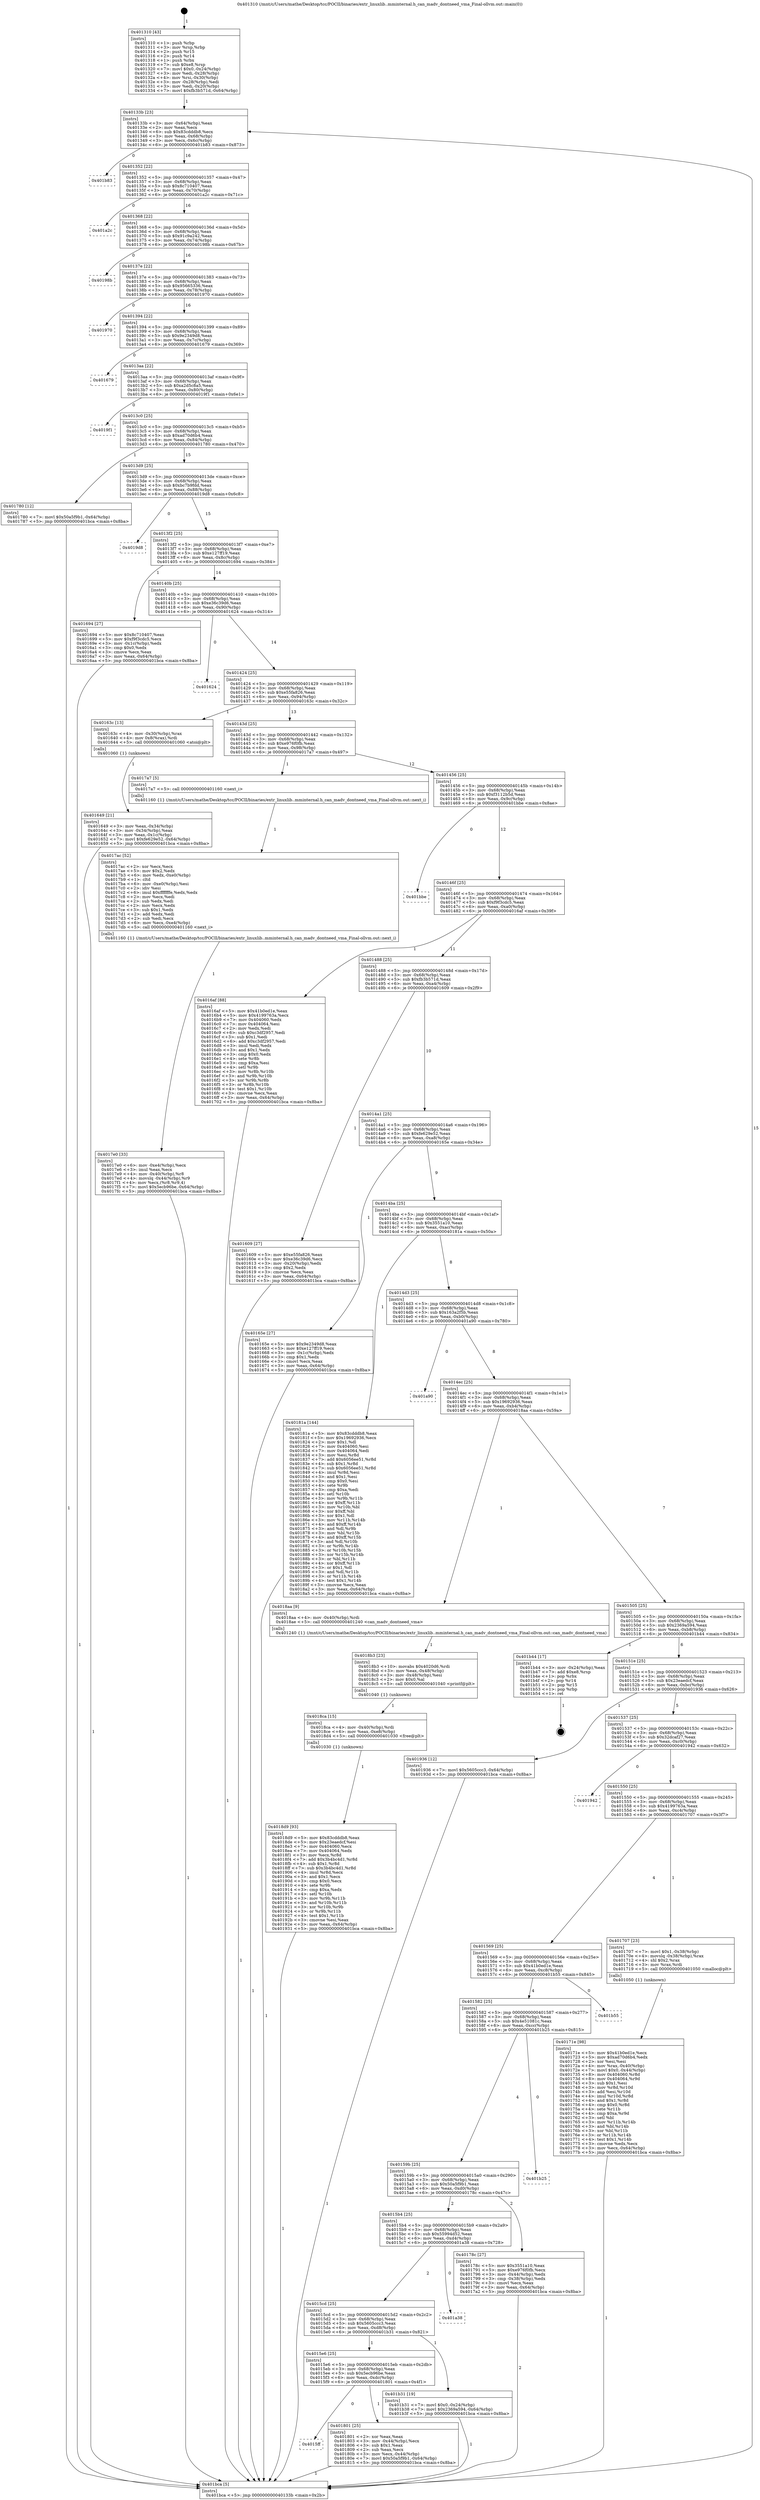 digraph "0x401310" {
  label = "0x401310 (/mnt/c/Users/mathe/Desktop/tcc/POCII/binaries/extr_linuxlib..mminternal.h_can_madv_dontneed_vma_Final-ollvm.out::main(0))"
  labelloc = "t"
  node[shape=record]

  Entry [label="",width=0.3,height=0.3,shape=circle,fillcolor=black,style=filled]
  "0x40133b" [label="{
     0x40133b [23]\l
     | [instrs]\l
     &nbsp;&nbsp;0x40133b \<+3\>: mov -0x64(%rbp),%eax\l
     &nbsp;&nbsp;0x40133e \<+2\>: mov %eax,%ecx\l
     &nbsp;&nbsp;0x401340 \<+6\>: sub $0x83cdddb8,%ecx\l
     &nbsp;&nbsp;0x401346 \<+3\>: mov %eax,-0x68(%rbp)\l
     &nbsp;&nbsp;0x401349 \<+3\>: mov %ecx,-0x6c(%rbp)\l
     &nbsp;&nbsp;0x40134c \<+6\>: je 0000000000401b83 \<main+0x873\>\l
  }"]
  "0x401b83" [label="{
     0x401b83\l
  }", style=dashed]
  "0x401352" [label="{
     0x401352 [22]\l
     | [instrs]\l
     &nbsp;&nbsp;0x401352 \<+5\>: jmp 0000000000401357 \<main+0x47\>\l
     &nbsp;&nbsp;0x401357 \<+3\>: mov -0x68(%rbp),%eax\l
     &nbsp;&nbsp;0x40135a \<+5\>: sub $0x8c710407,%eax\l
     &nbsp;&nbsp;0x40135f \<+3\>: mov %eax,-0x70(%rbp)\l
     &nbsp;&nbsp;0x401362 \<+6\>: je 0000000000401a2c \<main+0x71c\>\l
  }"]
  Exit [label="",width=0.3,height=0.3,shape=circle,fillcolor=black,style=filled,peripheries=2]
  "0x401a2c" [label="{
     0x401a2c\l
  }", style=dashed]
  "0x401368" [label="{
     0x401368 [22]\l
     | [instrs]\l
     &nbsp;&nbsp;0x401368 \<+5\>: jmp 000000000040136d \<main+0x5d\>\l
     &nbsp;&nbsp;0x40136d \<+3\>: mov -0x68(%rbp),%eax\l
     &nbsp;&nbsp;0x401370 \<+5\>: sub $0x91c9a242,%eax\l
     &nbsp;&nbsp;0x401375 \<+3\>: mov %eax,-0x74(%rbp)\l
     &nbsp;&nbsp;0x401378 \<+6\>: je 000000000040198b \<main+0x67b\>\l
  }"]
  "0x4018d9" [label="{
     0x4018d9 [93]\l
     | [instrs]\l
     &nbsp;&nbsp;0x4018d9 \<+5\>: mov $0x83cdddb8,%eax\l
     &nbsp;&nbsp;0x4018de \<+5\>: mov $0x23eaedcf,%esi\l
     &nbsp;&nbsp;0x4018e3 \<+7\>: mov 0x404060,%ecx\l
     &nbsp;&nbsp;0x4018ea \<+7\>: mov 0x404064,%edx\l
     &nbsp;&nbsp;0x4018f1 \<+3\>: mov %ecx,%r8d\l
     &nbsp;&nbsp;0x4018f4 \<+7\>: add $0x3b4bc4d1,%r8d\l
     &nbsp;&nbsp;0x4018fb \<+4\>: sub $0x1,%r8d\l
     &nbsp;&nbsp;0x4018ff \<+7\>: sub $0x3b4bc4d1,%r8d\l
     &nbsp;&nbsp;0x401906 \<+4\>: imul %r8d,%ecx\l
     &nbsp;&nbsp;0x40190a \<+3\>: and $0x1,%ecx\l
     &nbsp;&nbsp;0x40190d \<+3\>: cmp $0x0,%ecx\l
     &nbsp;&nbsp;0x401910 \<+4\>: sete %r9b\l
     &nbsp;&nbsp;0x401914 \<+3\>: cmp $0xa,%edx\l
     &nbsp;&nbsp;0x401917 \<+4\>: setl %r10b\l
     &nbsp;&nbsp;0x40191b \<+3\>: mov %r9b,%r11b\l
     &nbsp;&nbsp;0x40191e \<+3\>: and %r10b,%r11b\l
     &nbsp;&nbsp;0x401921 \<+3\>: xor %r10b,%r9b\l
     &nbsp;&nbsp;0x401924 \<+3\>: or %r9b,%r11b\l
     &nbsp;&nbsp;0x401927 \<+4\>: test $0x1,%r11b\l
     &nbsp;&nbsp;0x40192b \<+3\>: cmovne %esi,%eax\l
     &nbsp;&nbsp;0x40192e \<+3\>: mov %eax,-0x64(%rbp)\l
     &nbsp;&nbsp;0x401931 \<+5\>: jmp 0000000000401bca \<main+0x8ba\>\l
  }"]
  "0x40198b" [label="{
     0x40198b\l
  }", style=dashed]
  "0x40137e" [label="{
     0x40137e [22]\l
     | [instrs]\l
     &nbsp;&nbsp;0x40137e \<+5\>: jmp 0000000000401383 \<main+0x73\>\l
     &nbsp;&nbsp;0x401383 \<+3\>: mov -0x68(%rbp),%eax\l
     &nbsp;&nbsp;0x401386 \<+5\>: sub $0x95665336,%eax\l
     &nbsp;&nbsp;0x40138b \<+3\>: mov %eax,-0x78(%rbp)\l
     &nbsp;&nbsp;0x40138e \<+6\>: je 0000000000401970 \<main+0x660\>\l
  }"]
  "0x4018ca" [label="{
     0x4018ca [15]\l
     | [instrs]\l
     &nbsp;&nbsp;0x4018ca \<+4\>: mov -0x40(%rbp),%rdi\l
     &nbsp;&nbsp;0x4018ce \<+6\>: mov %eax,-0xe8(%rbp)\l
     &nbsp;&nbsp;0x4018d4 \<+5\>: call 0000000000401030 \<free@plt\>\l
     | [calls]\l
     &nbsp;&nbsp;0x401030 \{1\} (unknown)\l
  }"]
  "0x401970" [label="{
     0x401970\l
  }", style=dashed]
  "0x401394" [label="{
     0x401394 [22]\l
     | [instrs]\l
     &nbsp;&nbsp;0x401394 \<+5\>: jmp 0000000000401399 \<main+0x89\>\l
     &nbsp;&nbsp;0x401399 \<+3\>: mov -0x68(%rbp),%eax\l
     &nbsp;&nbsp;0x40139c \<+5\>: sub $0x9e2349d8,%eax\l
     &nbsp;&nbsp;0x4013a1 \<+3\>: mov %eax,-0x7c(%rbp)\l
     &nbsp;&nbsp;0x4013a4 \<+6\>: je 0000000000401679 \<main+0x369\>\l
  }"]
  "0x4018b3" [label="{
     0x4018b3 [23]\l
     | [instrs]\l
     &nbsp;&nbsp;0x4018b3 \<+10\>: movabs $0x4020d6,%rdi\l
     &nbsp;&nbsp;0x4018bd \<+3\>: mov %eax,-0x48(%rbp)\l
     &nbsp;&nbsp;0x4018c0 \<+3\>: mov -0x48(%rbp),%esi\l
     &nbsp;&nbsp;0x4018c3 \<+2\>: mov $0x0,%al\l
     &nbsp;&nbsp;0x4018c5 \<+5\>: call 0000000000401040 \<printf@plt\>\l
     | [calls]\l
     &nbsp;&nbsp;0x401040 \{1\} (unknown)\l
  }"]
  "0x401679" [label="{
     0x401679\l
  }", style=dashed]
  "0x4013aa" [label="{
     0x4013aa [22]\l
     | [instrs]\l
     &nbsp;&nbsp;0x4013aa \<+5\>: jmp 00000000004013af \<main+0x9f\>\l
     &nbsp;&nbsp;0x4013af \<+3\>: mov -0x68(%rbp),%eax\l
     &nbsp;&nbsp;0x4013b2 \<+5\>: sub $0xa2d5c8a5,%eax\l
     &nbsp;&nbsp;0x4013b7 \<+3\>: mov %eax,-0x80(%rbp)\l
     &nbsp;&nbsp;0x4013ba \<+6\>: je 00000000004019f1 \<main+0x6e1\>\l
  }"]
  "0x4015ff" [label="{
     0x4015ff\l
  }", style=dashed]
  "0x4019f1" [label="{
     0x4019f1\l
  }", style=dashed]
  "0x4013c0" [label="{
     0x4013c0 [25]\l
     | [instrs]\l
     &nbsp;&nbsp;0x4013c0 \<+5\>: jmp 00000000004013c5 \<main+0xb5\>\l
     &nbsp;&nbsp;0x4013c5 \<+3\>: mov -0x68(%rbp),%eax\l
     &nbsp;&nbsp;0x4013c8 \<+5\>: sub $0xad70d6b4,%eax\l
     &nbsp;&nbsp;0x4013cd \<+6\>: mov %eax,-0x84(%rbp)\l
     &nbsp;&nbsp;0x4013d3 \<+6\>: je 0000000000401780 \<main+0x470\>\l
  }"]
  "0x401801" [label="{
     0x401801 [25]\l
     | [instrs]\l
     &nbsp;&nbsp;0x401801 \<+2\>: xor %eax,%eax\l
     &nbsp;&nbsp;0x401803 \<+3\>: mov -0x44(%rbp),%ecx\l
     &nbsp;&nbsp;0x401806 \<+3\>: sub $0x1,%eax\l
     &nbsp;&nbsp;0x401809 \<+2\>: sub %eax,%ecx\l
     &nbsp;&nbsp;0x40180b \<+3\>: mov %ecx,-0x44(%rbp)\l
     &nbsp;&nbsp;0x40180e \<+7\>: movl $0x50a5f9b1,-0x64(%rbp)\l
     &nbsp;&nbsp;0x401815 \<+5\>: jmp 0000000000401bca \<main+0x8ba\>\l
  }"]
  "0x401780" [label="{
     0x401780 [12]\l
     | [instrs]\l
     &nbsp;&nbsp;0x401780 \<+7\>: movl $0x50a5f9b1,-0x64(%rbp)\l
     &nbsp;&nbsp;0x401787 \<+5\>: jmp 0000000000401bca \<main+0x8ba\>\l
  }"]
  "0x4013d9" [label="{
     0x4013d9 [25]\l
     | [instrs]\l
     &nbsp;&nbsp;0x4013d9 \<+5\>: jmp 00000000004013de \<main+0xce\>\l
     &nbsp;&nbsp;0x4013de \<+3\>: mov -0x68(%rbp),%eax\l
     &nbsp;&nbsp;0x4013e1 \<+5\>: sub $0xbc7b9fdd,%eax\l
     &nbsp;&nbsp;0x4013e6 \<+6\>: mov %eax,-0x88(%rbp)\l
     &nbsp;&nbsp;0x4013ec \<+6\>: je 00000000004019d8 \<main+0x6c8\>\l
  }"]
  "0x4015e6" [label="{
     0x4015e6 [25]\l
     | [instrs]\l
     &nbsp;&nbsp;0x4015e6 \<+5\>: jmp 00000000004015eb \<main+0x2db\>\l
     &nbsp;&nbsp;0x4015eb \<+3\>: mov -0x68(%rbp),%eax\l
     &nbsp;&nbsp;0x4015ee \<+5\>: sub $0x5ecb96be,%eax\l
     &nbsp;&nbsp;0x4015f3 \<+6\>: mov %eax,-0xdc(%rbp)\l
     &nbsp;&nbsp;0x4015f9 \<+6\>: je 0000000000401801 \<main+0x4f1\>\l
  }"]
  "0x4019d8" [label="{
     0x4019d8\l
  }", style=dashed]
  "0x4013f2" [label="{
     0x4013f2 [25]\l
     | [instrs]\l
     &nbsp;&nbsp;0x4013f2 \<+5\>: jmp 00000000004013f7 \<main+0xe7\>\l
     &nbsp;&nbsp;0x4013f7 \<+3\>: mov -0x68(%rbp),%eax\l
     &nbsp;&nbsp;0x4013fa \<+5\>: sub $0xe127ff19,%eax\l
     &nbsp;&nbsp;0x4013ff \<+6\>: mov %eax,-0x8c(%rbp)\l
     &nbsp;&nbsp;0x401405 \<+6\>: je 0000000000401694 \<main+0x384\>\l
  }"]
  "0x401b31" [label="{
     0x401b31 [19]\l
     | [instrs]\l
     &nbsp;&nbsp;0x401b31 \<+7\>: movl $0x0,-0x24(%rbp)\l
     &nbsp;&nbsp;0x401b38 \<+7\>: movl $0x2369a594,-0x64(%rbp)\l
     &nbsp;&nbsp;0x401b3f \<+5\>: jmp 0000000000401bca \<main+0x8ba\>\l
  }"]
  "0x401694" [label="{
     0x401694 [27]\l
     | [instrs]\l
     &nbsp;&nbsp;0x401694 \<+5\>: mov $0x8c710407,%eax\l
     &nbsp;&nbsp;0x401699 \<+5\>: mov $0xf9f3cdc5,%ecx\l
     &nbsp;&nbsp;0x40169e \<+3\>: mov -0x1c(%rbp),%edx\l
     &nbsp;&nbsp;0x4016a1 \<+3\>: cmp $0x0,%edx\l
     &nbsp;&nbsp;0x4016a4 \<+3\>: cmove %ecx,%eax\l
     &nbsp;&nbsp;0x4016a7 \<+3\>: mov %eax,-0x64(%rbp)\l
     &nbsp;&nbsp;0x4016aa \<+5\>: jmp 0000000000401bca \<main+0x8ba\>\l
  }"]
  "0x40140b" [label="{
     0x40140b [25]\l
     | [instrs]\l
     &nbsp;&nbsp;0x40140b \<+5\>: jmp 0000000000401410 \<main+0x100\>\l
     &nbsp;&nbsp;0x401410 \<+3\>: mov -0x68(%rbp),%eax\l
     &nbsp;&nbsp;0x401413 \<+5\>: sub $0xe36c39d6,%eax\l
     &nbsp;&nbsp;0x401418 \<+6\>: mov %eax,-0x90(%rbp)\l
     &nbsp;&nbsp;0x40141e \<+6\>: je 0000000000401624 \<main+0x314\>\l
  }"]
  "0x4015cd" [label="{
     0x4015cd [25]\l
     | [instrs]\l
     &nbsp;&nbsp;0x4015cd \<+5\>: jmp 00000000004015d2 \<main+0x2c2\>\l
     &nbsp;&nbsp;0x4015d2 \<+3\>: mov -0x68(%rbp),%eax\l
     &nbsp;&nbsp;0x4015d5 \<+5\>: sub $0x5605ccc3,%eax\l
     &nbsp;&nbsp;0x4015da \<+6\>: mov %eax,-0xd8(%rbp)\l
     &nbsp;&nbsp;0x4015e0 \<+6\>: je 0000000000401b31 \<main+0x821\>\l
  }"]
  "0x401624" [label="{
     0x401624\l
  }", style=dashed]
  "0x401424" [label="{
     0x401424 [25]\l
     | [instrs]\l
     &nbsp;&nbsp;0x401424 \<+5\>: jmp 0000000000401429 \<main+0x119\>\l
     &nbsp;&nbsp;0x401429 \<+3\>: mov -0x68(%rbp),%eax\l
     &nbsp;&nbsp;0x40142c \<+5\>: sub $0xe55fa826,%eax\l
     &nbsp;&nbsp;0x401431 \<+6\>: mov %eax,-0x94(%rbp)\l
     &nbsp;&nbsp;0x401437 \<+6\>: je 000000000040163c \<main+0x32c\>\l
  }"]
  "0x401a38" [label="{
     0x401a38\l
  }", style=dashed]
  "0x40163c" [label="{
     0x40163c [13]\l
     | [instrs]\l
     &nbsp;&nbsp;0x40163c \<+4\>: mov -0x30(%rbp),%rax\l
     &nbsp;&nbsp;0x401640 \<+4\>: mov 0x8(%rax),%rdi\l
     &nbsp;&nbsp;0x401644 \<+5\>: call 0000000000401060 \<atoi@plt\>\l
     | [calls]\l
     &nbsp;&nbsp;0x401060 \{1\} (unknown)\l
  }"]
  "0x40143d" [label="{
     0x40143d [25]\l
     | [instrs]\l
     &nbsp;&nbsp;0x40143d \<+5\>: jmp 0000000000401442 \<main+0x132\>\l
     &nbsp;&nbsp;0x401442 \<+3\>: mov -0x68(%rbp),%eax\l
     &nbsp;&nbsp;0x401445 \<+5\>: sub $0xe976f0fb,%eax\l
     &nbsp;&nbsp;0x40144a \<+6\>: mov %eax,-0x98(%rbp)\l
     &nbsp;&nbsp;0x401450 \<+6\>: je 00000000004017a7 \<main+0x497\>\l
  }"]
  "0x4017e0" [label="{
     0x4017e0 [33]\l
     | [instrs]\l
     &nbsp;&nbsp;0x4017e0 \<+6\>: mov -0xe4(%rbp),%ecx\l
     &nbsp;&nbsp;0x4017e6 \<+3\>: imul %eax,%ecx\l
     &nbsp;&nbsp;0x4017e9 \<+4\>: mov -0x40(%rbp),%r8\l
     &nbsp;&nbsp;0x4017ed \<+4\>: movslq -0x44(%rbp),%r9\l
     &nbsp;&nbsp;0x4017f1 \<+4\>: mov %ecx,(%r8,%r9,4)\l
     &nbsp;&nbsp;0x4017f5 \<+7\>: movl $0x5ecb96be,-0x64(%rbp)\l
     &nbsp;&nbsp;0x4017fc \<+5\>: jmp 0000000000401bca \<main+0x8ba\>\l
  }"]
  "0x4017a7" [label="{
     0x4017a7 [5]\l
     | [instrs]\l
     &nbsp;&nbsp;0x4017a7 \<+5\>: call 0000000000401160 \<next_i\>\l
     | [calls]\l
     &nbsp;&nbsp;0x401160 \{1\} (/mnt/c/Users/mathe/Desktop/tcc/POCII/binaries/extr_linuxlib..mminternal.h_can_madv_dontneed_vma_Final-ollvm.out::next_i)\l
  }"]
  "0x401456" [label="{
     0x401456 [25]\l
     | [instrs]\l
     &nbsp;&nbsp;0x401456 \<+5\>: jmp 000000000040145b \<main+0x14b\>\l
     &nbsp;&nbsp;0x40145b \<+3\>: mov -0x68(%rbp),%eax\l
     &nbsp;&nbsp;0x40145e \<+5\>: sub $0xf3112b5d,%eax\l
     &nbsp;&nbsp;0x401463 \<+6\>: mov %eax,-0x9c(%rbp)\l
     &nbsp;&nbsp;0x401469 \<+6\>: je 0000000000401bbe \<main+0x8ae\>\l
  }"]
  "0x4017ac" [label="{
     0x4017ac [52]\l
     | [instrs]\l
     &nbsp;&nbsp;0x4017ac \<+2\>: xor %ecx,%ecx\l
     &nbsp;&nbsp;0x4017ae \<+5\>: mov $0x2,%edx\l
     &nbsp;&nbsp;0x4017b3 \<+6\>: mov %edx,-0xe0(%rbp)\l
     &nbsp;&nbsp;0x4017b9 \<+1\>: cltd\l
     &nbsp;&nbsp;0x4017ba \<+6\>: mov -0xe0(%rbp),%esi\l
     &nbsp;&nbsp;0x4017c0 \<+2\>: idiv %esi\l
     &nbsp;&nbsp;0x4017c2 \<+6\>: imul $0xfffffffe,%edx,%edx\l
     &nbsp;&nbsp;0x4017c8 \<+2\>: mov %ecx,%edi\l
     &nbsp;&nbsp;0x4017ca \<+2\>: sub %edx,%edi\l
     &nbsp;&nbsp;0x4017cc \<+2\>: mov %ecx,%edx\l
     &nbsp;&nbsp;0x4017ce \<+3\>: sub $0x1,%edx\l
     &nbsp;&nbsp;0x4017d1 \<+2\>: add %edx,%edi\l
     &nbsp;&nbsp;0x4017d3 \<+2\>: sub %edi,%ecx\l
     &nbsp;&nbsp;0x4017d5 \<+6\>: mov %ecx,-0xe4(%rbp)\l
     &nbsp;&nbsp;0x4017db \<+5\>: call 0000000000401160 \<next_i\>\l
     | [calls]\l
     &nbsp;&nbsp;0x401160 \{1\} (/mnt/c/Users/mathe/Desktop/tcc/POCII/binaries/extr_linuxlib..mminternal.h_can_madv_dontneed_vma_Final-ollvm.out::next_i)\l
  }"]
  "0x401bbe" [label="{
     0x401bbe\l
  }", style=dashed]
  "0x40146f" [label="{
     0x40146f [25]\l
     | [instrs]\l
     &nbsp;&nbsp;0x40146f \<+5\>: jmp 0000000000401474 \<main+0x164\>\l
     &nbsp;&nbsp;0x401474 \<+3\>: mov -0x68(%rbp),%eax\l
     &nbsp;&nbsp;0x401477 \<+5\>: sub $0xf9f3cdc5,%eax\l
     &nbsp;&nbsp;0x40147c \<+6\>: mov %eax,-0xa0(%rbp)\l
     &nbsp;&nbsp;0x401482 \<+6\>: je 00000000004016af \<main+0x39f\>\l
  }"]
  "0x4015b4" [label="{
     0x4015b4 [25]\l
     | [instrs]\l
     &nbsp;&nbsp;0x4015b4 \<+5\>: jmp 00000000004015b9 \<main+0x2a9\>\l
     &nbsp;&nbsp;0x4015b9 \<+3\>: mov -0x68(%rbp),%eax\l
     &nbsp;&nbsp;0x4015bc \<+5\>: sub $0x55994d52,%eax\l
     &nbsp;&nbsp;0x4015c1 \<+6\>: mov %eax,-0xd4(%rbp)\l
     &nbsp;&nbsp;0x4015c7 \<+6\>: je 0000000000401a38 \<main+0x728\>\l
  }"]
  "0x4016af" [label="{
     0x4016af [88]\l
     | [instrs]\l
     &nbsp;&nbsp;0x4016af \<+5\>: mov $0x41b0ed1e,%eax\l
     &nbsp;&nbsp;0x4016b4 \<+5\>: mov $0x4199763a,%ecx\l
     &nbsp;&nbsp;0x4016b9 \<+7\>: mov 0x404060,%edx\l
     &nbsp;&nbsp;0x4016c0 \<+7\>: mov 0x404064,%esi\l
     &nbsp;&nbsp;0x4016c7 \<+2\>: mov %edx,%edi\l
     &nbsp;&nbsp;0x4016c9 \<+6\>: sub $0xc3df2957,%edi\l
     &nbsp;&nbsp;0x4016cf \<+3\>: sub $0x1,%edi\l
     &nbsp;&nbsp;0x4016d2 \<+6\>: add $0xc3df2957,%edi\l
     &nbsp;&nbsp;0x4016d8 \<+3\>: imul %edi,%edx\l
     &nbsp;&nbsp;0x4016db \<+3\>: and $0x1,%edx\l
     &nbsp;&nbsp;0x4016de \<+3\>: cmp $0x0,%edx\l
     &nbsp;&nbsp;0x4016e1 \<+4\>: sete %r8b\l
     &nbsp;&nbsp;0x4016e5 \<+3\>: cmp $0xa,%esi\l
     &nbsp;&nbsp;0x4016e8 \<+4\>: setl %r9b\l
     &nbsp;&nbsp;0x4016ec \<+3\>: mov %r8b,%r10b\l
     &nbsp;&nbsp;0x4016ef \<+3\>: and %r9b,%r10b\l
     &nbsp;&nbsp;0x4016f2 \<+3\>: xor %r9b,%r8b\l
     &nbsp;&nbsp;0x4016f5 \<+3\>: or %r8b,%r10b\l
     &nbsp;&nbsp;0x4016f8 \<+4\>: test $0x1,%r10b\l
     &nbsp;&nbsp;0x4016fc \<+3\>: cmovne %ecx,%eax\l
     &nbsp;&nbsp;0x4016ff \<+3\>: mov %eax,-0x64(%rbp)\l
     &nbsp;&nbsp;0x401702 \<+5\>: jmp 0000000000401bca \<main+0x8ba\>\l
  }"]
  "0x401488" [label="{
     0x401488 [25]\l
     | [instrs]\l
     &nbsp;&nbsp;0x401488 \<+5\>: jmp 000000000040148d \<main+0x17d\>\l
     &nbsp;&nbsp;0x40148d \<+3\>: mov -0x68(%rbp),%eax\l
     &nbsp;&nbsp;0x401490 \<+5\>: sub $0xfb3b571d,%eax\l
     &nbsp;&nbsp;0x401495 \<+6\>: mov %eax,-0xa4(%rbp)\l
     &nbsp;&nbsp;0x40149b \<+6\>: je 0000000000401609 \<main+0x2f9\>\l
  }"]
  "0x40178c" [label="{
     0x40178c [27]\l
     | [instrs]\l
     &nbsp;&nbsp;0x40178c \<+5\>: mov $0x3551a10,%eax\l
     &nbsp;&nbsp;0x401791 \<+5\>: mov $0xe976f0fb,%ecx\l
     &nbsp;&nbsp;0x401796 \<+3\>: mov -0x44(%rbp),%edx\l
     &nbsp;&nbsp;0x401799 \<+3\>: cmp -0x38(%rbp),%edx\l
     &nbsp;&nbsp;0x40179c \<+3\>: cmovl %ecx,%eax\l
     &nbsp;&nbsp;0x40179f \<+3\>: mov %eax,-0x64(%rbp)\l
     &nbsp;&nbsp;0x4017a2 \<+5\>: jmp 0000000000401bca \<main+0x8ba\>\l
  }"]
  "0x401609" [label="{
     0x401609 [27]\l
     | [instrs]\l
     &nbsp;&nbsp;0x401609 \<+5\>: mov $0xe55fa826,%eax\l
     &nbsp;&nbsp;0x40160e \<+5\>: mov $0xe36c39d6,%ecx\l
     &nbsp;&nbsp;0x401613 \<+3\>: mov -0x20(%rbp),%edx\l
     &nbsp;&nbsp;0x401616 \<+3\>: cmp $0x2,%edx\l
     &nbsp;&nbsp;0x401619 \<+3\>: cmovne %ecx,%eax\l
     &nbsp;&nbsp;0x40161c \<+3\>: mov %eax,-0x64(%rbp)\l
     &nbsp;&nbsp;0x40161f \<+5\>: jmp 0000000000401bca \<main+0x8ba\>\l
  }"]
  "0x4014a1" [label="{
     0x4014a1 [25]\l
     | [instrs]\l
     &nbsp;&nbsp;0x4014a1 \<+5\>: jmp 00000000004014a6 \<main+0x196\>\l
     &nbsp;&nbsp;0x4014a6 \<+3\>: mov -0x68(%rbp),%eax\l
     &nbsp;&nbsp;0x4014a9 \<+5\>: sub $0xfe629e52,%eax\l
     &nbsp;&nbsp;0x4014ae \<+6\>: mov %eax,-0xa8(%rbp)\l
     &nbsp;&nbsp;0x4014b4 \<+6\>: je 000000000040165e \<main+0x34e\>\l
  }"]
  "0x401bca" [label="{
     0x401bca [5]\l
     | [instrs]\l
     &nbsp;&nbsp;0x401bca \<+5\>: jmp 000000000040133b \<main+0x2b\>\l
  }"]
  "0x401310" [label="{
     0x401310 [43]\l
     | [instrs]\l
     &nbsp;&nbsp;0x401310 \<+1\>: push %rbp\l
     &nbsp;&nbsp;0x401311 \<+3\>: mov %rsp,%rbp\l
     &nbsp;&nbsp;0x401314 \<+2\>: push %r15\l
     &nbsp;&nbsp;0x401316 \<+2\>: push %r14\l
     &nbsp;&nbsp;0x401318 \<+1\>: push %rbx\l
     &nbsp;&nbsp;0x401319 \<+7\>: sub $0xe8,%rsp\l
     &nbsp;&nbsp;0x401320 \<+7\>: movl $0x0,-0x24(%rbp)\l
     &nbsp;&nbsp;0x401327 \<+3\>: mov %edi,-0x28(%rbp)\l
     &nbsp;&nbsp;0x40132a \<+4\>: mov %rsi,-0x30(%rbp)\l
     &nbsp;&nbsp;0x40132e \<+3\>: mov -0x28(%rbp),%edi\l
     &nbsp;&nbsp;0x401331 \<+3\>: mov %edi,-0x20(%rbp)\l
     &nbsp;&nbsp;0x401334 \<+7\>: movl $0xfb3b571d,-0x64(%rbp)\l
  }"]
  "0x401649" [label="{
     0x401649 [21]\l
     | [instrs]\l
     &nbsp;&nbsp;0x401649 \<+3\>: mov %eax,-0x34(%rbp)\l
     &nbsp;&nbsp;0x40164c \<+3\>: mov -0x34(%rbp),%eax\l
     &nbsp;&nbsp;0x40164f \<+3\>: mov %eax,-0x1c(%rbp)\l
     &nbsp;&nbsp;0x401652 \<+7\>: movl $0xfe629e52,-0x64(%rbp)\l
     &nbsp;&nbsp;0x401659 \<+5\>: jmp 0000000000401bca \<main+0x8ba\>\l
  }"]
  "0x40159b" [label="{
     0x40159b [25]\l
     | [instrs]\l
     &nbsp;&nbsp;0x40159b \<+5\>: jmp 00000000004015a0 \<main+0x290\>\l
     &nbsp;&nbsp;0x4015a0 \<+3\>: mov -0x68(%rbp),%eax\l
     &nbsp;&nbsp;0x4015a3 \<+5\>: sub $0x50a5f9b1,%eax\l
     &nbsp;&nbsp;0x4015a8 \<+6\>: mov %eax,-0xd0(%rbp)\l
     &nbsp;&nbsp;0x4015ae \<+6\>: je 000000000040178c \<main+0x47c\>\l
  }"]
  "0x40165e" [label="{
     0x40165e [27]\l
     | [instrs]\l
     &nbsp;&nbsp;0x40165e \<+5\>: mov $0x9e2349d8,%eax\l
     &nbsp;&nbsp;0x401663 \<+5\>: mov $0xe127ff19,%ecx\l
     &nbsp;&nbsp;0x401668 \<+3\>: mov -0x1c(%rbp),%edx\l
     &nbsp;&nbsp;0x40166b \<+3\>: cmp $0x1,%edx\l
     &nbsp;&nbsp;0x40166e \<+3\>: cmovl %ecx,%eax\l
     &nbsp;&nbsp;0x401671 \<+3\>: mov %eax,-0x64(%rbp)\l
     &nbsp;&nbsp;0x401674 \<+5\>: jmp 0000000000401bca \<main+0x8ba\>\l
  }"]
  "0x4014ba" [label="{
     0x4014ba [25]\l
     | [instrs]\l
     &nbsp;&nbsp;0x4014ba \<+5\>: jmp 00000000004014bf \<main+0x1af\>\l
     &nbsp;&nbsp;0x4014bf \<+3\>: mov -0x68(%rbp),%eax\l
     &nbsp;&nbsp;0x4014c2 \<+5\>: sub $0x3551a10,%eax\l
     &nbsp;&nbsp;0x4014c7 \<+6\>: mov %eax,-0xac(%rbp)\l
     &nbsp;&nbsp;0x4014cd \<+6\>: je 000000000040181a \<main+0x50a\>\l
  }"]
  "0x401b25" [label="{
     0x401b25\l
  }", style=dashed]
  "0x40181a" [label="{
     0x40181a [144]\l
     | [instrs]\l
     &nbsp;&nbsp;0x40181a \<+5\>: mov $0x83cdddb8,%eax\l
     &nbsp;&nbsp;0x40181f \<+5\>: mov $0x19692936,%ecx\l
     &nbsp;&nbsp;0x401824 \<+2\>: mov $0x1,%dl\l
     &nbsp;&nbsp;0x401826 \<+7\>: mov 0x404060,%esi\l
     &nbsp;&nbsp;0x40182d \<+7\>: mov 0x404064,%edi\l
     &nbsp;&nbsp;0x401834 \<+3\>: mov %esi,%r8d\l
     &nbsp;&nbsp;0x401837 \<+7\>: add $0x6056ee51,%r8d\l
     &nbsp;&nbsp;0x40183e \<+4\>: sub $0x1,%r8d\l
     &nbsp;&nbsp;0x401842 \<+7\>: sub $0x6056ee51,%r8d\l
     &nbsp;&nbsp;0x401849 \<+4\>: imul %r8d,%esi\l
     &nbsp;&nbsp;0x40184d \<+3\>: and $0x1,%esi\l
     &nbsp;&nbsp;0x401850 \<+3\>: cmp $0x0,%esi\l
     &nbsp;&nbsp;0x401853 \<+4\>: sete %r9b\l
     &nbsp;&nbsp;0x401857 \<+3\>: cmp $0xa,%edi\l
     &nbsp;&nbsp;0x40185a \<+4\>: setl %r10b\l
     &nbsp;&nbsp;0x40185e \<+3\>: mov %r9b,%r11b\l
     &nbsp;&nbsp;0x401861 \<+4\>: xor $0xff,%r11b\l
     &nbsp;&nbsp;0x401865 \<+3\>: mov %r10b,%bl\l
     &nbsp;&nbsp;0x401868 \<+3\>: xor $0xff,%bl\l
     &nbsp;&nbsp;0x40186b \<+3\>: xor $0x1,%dl\l
     &nbsp;&nbsp;0x40186e \<+3\>: mov %r11b,%r14b\l
     &nbsp;&nbsp;0x401871 \<+4\>: and $0xff,%r14b\l
     &nbsp;&nbsp;0x401875 \<+3\>: and %dl,%r9b\l
     &nbsp;&nbsp;0x401878 \<+3\>: mov %bl,%r15b\l
     &nbsp;&nbsp;0x40187b \<+4\>: and $0xff,%r15b\l
     &nbsp;&nbsp;0x40187f \<+3\>: and %dl,%r10b\l
     &nbsp;&nbsp;0x401882 \<+3\>: or %r9b,%r14b\l
     &nbsp;&nbsp;0x401885 \<+3\>: or %r10b,%r15b\l
     &nbsp;&nbsp;0x401888 \<+3\>: xor %r15b,%r14b\l
     &nbsp;&nbsp;0x40188b \<+3\>: or %bl,%r11b\l
     &nbsp;&nbsp;0x40188e \<+4\>: xor $0xff,%r11b\l
     &nbsp;&nbsp;0x401892 \<+3\>: or $0x1,%dl\l
     &nbsp;&nbsp;0x401895 \<+3\>: and %dl,%r11b\l
     &nbsp;&nbsp;0x401898 \<+3\>: or %r11b,%r14b\l
     &nbsp;&nbsp;0x40189b \<+4\>: test $0x1,%r14b\l
     &nbsp;&nbsp;0x40189f \<+3\>: cmovne %ecx,%eax\l
     &nbsp;&nbsp;0x4018a2 \<+3\>: mov %eax,-0x64(%rbp)\l
     &nbsp;&nbsp;0x4018a5 \<+5\>: jmp 0000000000401bca \<main+0x8ba\>\l
  }"]
  "0x4014d3" [label="{
     0x4014d3 [25]\l
     | [instrs]\l
     &nbsp;&nbsp;0x4014d3 \<+5\>: jmp 00000000004014d8 \<main+0x1c8\>\l
     &nbsp;&nbsp;0x4014d8 \<+3\>: mov -0x68(%rbp),%eax\l
     &nbsp;&nbsp;0x4014db \<+5\>: sub $0x163a2f5b,%eax\l
     &nbsp;&nbsp;0x4014e0 \<+6\>: mov %eax,-0xb0(%rbp)\l
     &nbsp;&nbsp;0x4014e6 \<+6\>: je 0000000000401a90 \<main+0x780\>\l
  }"]
  "0x401582" [label="{
     0x401582 [25]\l
     | [instrs]\l
     &nbsp;&nbsp;0x401582 \<+5\>: jmp 0000000000401587 \<main+0x277\>\l
     &nbsp;&nbsp;0x401587 \<+3\>: mov -0x68(%rbp),%eax\l
     &nbsp;&nbsp;0x40158a \<+5\>: sub $0x4e51081c,%eax\l
     &nbsp;&nbsp;0x40158f \<+6\>: mov %eax,-0xcc(%rbp)\l
     &nbsp;&nbsp;0x401595 \<+6\>: je 0000000000401b25 \<main+0x815\>\l
  }"]
  "0x401a90" [label="{
     0x401a90\l
  }", style=dashed]
  "0x4014ec" [label="{
     0x4014ec [25]\l
     | [instrs]\l
     &nbsp;&nbsp;0x4014ec \<+5\>: jmp 00000000004014f1 \<main+0x1e1\>\l
     &nbsp;&nbsp;0x4014f1 \<+3\>: mov -0x68(%rbp),%eax\l
     &nbsp;&nbsp;0x4014f4 \<+5\>: sub $0x19692936,%eax\l
     &nbsp;&nbsp;0x4014f9 \<+6\>: mov %eax,-0xb4(%rbp)\l
     &nbsp;&nbsp;0x4014ff \<+6\>: je 00000000004018aa \<main+0x59a\>\l
  }"]
  "0x401b55" [label="{
     0x401b55\l
  }", style=dashed]
  "0x4018aa" [label="{
     0x4018aa [9]\l
     | [instrs]\l
     &nbsp;&nbsp;0x4018aa \<+4\>: mov -0x40(%rbp),%rdi\l
     &nbsp;&nbsp;0x4018ae \<+5\>: call 0000000000401240 \<can_madv_dontneed_vma\>\l
     | [calls]\l
     &nbsp;&nbsp;0x401240 \{1\} (/mnt/c/Users/mathe/Desktop/tcc/POCII/binaries/extr_linuxlib..mminternal.h_can_madv_dontneed_vma_Final-ollvm.out::can_madv_dontneed_vma)\l
  }"]
  "0x401505" [label="{
     0x401505 [25]\l
     | [instrs]\l
     &nbsp;&nbsp;0x401505 \<+5\>: jmp 000000000040150a \<main+0x1fa\>\l
     &nbsp;&nbsp;0x40150a \<+3\>: mov -0x68(%rbp),%eax\l
     &nbsp;&nbsp;0x40150d \<+5\>: sub $0x2369a594,%eax\l
     &nbsp;&nbsp;0x401512 \<+6\>: mov %eax,-0xb8(%rbp)\l
     &nbsp;&nbsp;0x401518 \<+6\>: je 0000000000401b44 \<main+0x834\>\l
  }"]
  "0x40171e" [label="{
     0x40171e [98]\l
     | [instrs]\l
     &nbsp;&nbsp;0x40171e \<+5\>: mov $0x41b0ed1e,%ecx\l
     &nbsp;&nbsp;0x401723 \<+5\>: mov $0xad70d6b4,%edx\l
     &nbsp;&nbsp;0x401728 \<+2\>: xor %esi,%esi\l
     &nbsp;&nbsp;0x40172a \<+4\>: mov %rax,-0x40(%rbp)\l
     &nbsp;&nbsp;0x40172e \<+7\>: movl $0x0,-0x44(%rbp)\l
     &nbsp;&nbsp;0x401735 \<+8\>: mov 0x404060,%r8d\l
     &nbsp;&nbsp;0x40173d \<+8\>: mov 0x404064,%r9d\l
     &nbsp;&nbsp;0x401745 \<+3\>: sub $0x1,%esi\l
     &nbsp;&nbsp;0x401748 \<+3\>: mov %r8d,%r10d\l
     &nbsp;&nbsp;0x40174b \<+3\>: add %esi,%r10d\l
     &nbsp;&nbsp;0x40174e \<+4\>: imul %r10d,%r8d\l
     &nbsp;&nbsp;0x401752 \<+4\>: and $0x1,%r8d\l
     &nbsp;&nbsp;0x401756 \<+4\>: cmp $0x0,%r8d\l
     &nbsp;&nbsp;0x40175a \<+4\>: sete %r11b\l
     &nbsp;&nbsp;0x40175e \<+4\>: cmp $0xa,%r9d\l
     &nbsp;&nbsp;0x401762 \<+3\>: setl %bl\l
     &nbsp;&nbsp;0x401765 \<+3\>: mov %r11b,%r14b\l
     &nbsp;&nbsp;0x401768 \<+3\>: and %bl,%r14b\l
     &nbsp;&nbsp;0x40176b \<+3\>: xor %bl,%r11b\l
     &nbsp;&nbsp;0x40176e \<+3\>: or %r11b,%r14b\l
     &nbsp;&nbsp;0x401771 \<+4\>: test $0x1,%r14b\l
     &nbsp;&nbsp;0x401775 \<+3\>: cmovne %edx,%ecx\l
     &nbsp;&nbsp;0x401778 \<+3\>: mov %ecx,-0x64(%rbp)\l
     &nbsp;&nbsp;0x40177b \<+5\>: jmp 0000000000401bca \<main+0x8ba\>\l
  }"]
  "0x401b44" [label="{
     0x401b44 [17]\l
     | [instrs]\l
     &nbsp;&nbsp;0x401b44 \<+3\>: mov -0x24(%rbp),%eax\l
     &nbsp;&nbsp;0x401b47 \<+7\>: add $0xe8,%rsp\l
     &nbsp;&nbsp;0x401b4e \<+1\>: pop %rbx\l
     &nbsp;&nbsp;0x401b4f \<+2\>: pop %r14\l
     &nbsp;&nbsp;0x401b51 \<+2\>: pop %r15\l
     &nbsp;&nbsp;0x401b53 \<+1\>: pop %rbp\l
     &nbsp;&nbsp;0x401b54 \<+1\>: ret\l
  }"]
  "0x40151e" [label="{
     0x40151e [25]\l
     | [instrs]\l
     &nbsp;&nbsp;0x40151e \<+5\>: jmp 0000000000401523 \<main+0x213\>\l
     &nbsp;&nbsp;0x401523 \<+3\>: mov -0x68(%rbp),%eax\l
     &nbsp;&nbsp;0x401526 \<+5\>: sub $0x23eaedcf,%eax\l
     &nbsp;&nbsp;0x40152b \<+6\>: mov %eax,-0xbc(%rbp)\l
     &nbsp;&nbsp;0x401531 \<+6\>: je 0000000000401936 \<main+0x626\>\l
  }"]
  "0x401569" [label="{
     0x401569 [25]\l
     | [instrs]\l
     &nbsp;&nbsp;0x401569 \<+5\>: jmp 000000000040156e \<main+0x25e\>\l
     &nbsp;&nbsp;0x40156e \<+3\>: mov -0x68(%rbp),%eax\l
     &nbsp;&nbsp;0x401571 \<+5\>: sub $0x41b0ed1e,%eax\l
     &nbsp;&nbsp;0x401576 \<+6\>: mov %eax,-0xc8(%rbp)\l
     &nbsp;&nbsp;0x40157c \<+6\>: je 0000000000401b55 \<main+0x845\>\l
  }"]
  "0x401936" [label="{
     0x401936 [12]\l
     | [instrs]\l
     &nbsp;&nbsp;0x401936 \<+7\>: movl $0x5605ccc3,-0x64(%rbp)\l
     &nbsp;&nbsp;0x40193d \<+5\>: jmp 0000000000401bca \<main+0x8ba\>\l
  }"]
  "0x401537" [label="{
     0x401537 [25]\l
     | [instrs]\l
     &nbsp;&nbsp;0x401537 \<+5\>: jmp 000000000040153c \<main+0x22c\>\l
     &nbsp;&nbsp;0x40153c \<+3\>: mov -0x68(%rbp),%eax\l
     &nbsp;&nbsp;0x40153f \<+5\>: sub $0x32dcaf27,%eax\l
     &nbsp;&nbsp;0x401544 \<+6\>: mov %eax,-0xc0(%rbp)\l
     &nbsp;&nbsp;0x40154a \<+6\>: je 0000000000401942 \<main+0x632\>\l
  }"]
  "0x401707" [label="{
     0x401707 [23]\l
     | [instrs]\l
     &nbsp;&nbsp;0x401707 \<+7\>: movl $0x1,-0x38(%rbp)\l
     &nbsp;&nbsp;0x40170e \<+4\>: movslq -0x38(%rbp),%rax\l
     &nbsp;&nbsp;0x401712 \<+4\>: shl $0x2,%rax\l
     &nbsp;&nbsp;0x401716 \<+3\>: mov %rax,%rdi\l
     &nbsp;&nbsp;0x401719 \<+5\>: call 0000000000401050 \<malloc@plt\>\l
     | [calls]\l
     &nbsp;&nbsp;0x401050 \{1\} (unknown)\l
  }"]
  "0x401942" [label="{
     0x401942\l
  }", style=dashed]
  "0x401550" [label="{
     0x401550 [25]\l
     | [instrs]\l
     &nbsp;&nbsp;0x401550 \<+5\>: jmp 0000000000401555 \<main+0x245\>\l
     &nbsp;&nbsp;0x401555 \<+3\>: mov -0x68(%rbp),%eax\l
     &nbsp;&nbsp;0x401558 \<+5\>: sub $0x4199763a,%eax\l
     &nbsp;&nbsp;0x40155d \<+6\>: mov %eax,-0xc4(%rbp)\l
     &nbsp;&nbsp;0x401563 \<+6\>: je 0000000000401707 \<main+0x3f7\>\l
  }"]
  Entry -> "0x401310" [label=" 1"]
  "0x40133b" -> "0x401b83" [label=" 0"]
  "0x40133b" -> "0x401352" [label=" 16"]
  "0x401b44" -> Exit [label=" 1"]
  "0x401352" -> "0x401a2c" [label=" 0"]
  "0x401352" -> "0x401368" [label=" 16"]
  "0x401b31" -> "0x401bca" [label=" 1"]
  "0x401368" -> "0x40198b" [label=" 0"]
  "0x401368" -> "0x40137e" [label=" 16"]
  "0x401936" -> "0x401bca" [label=" 1"]
  "0x40137e" -> "0x401970" [label=" 0"]
  "0x40137e" -> "0x401394" [label=" 16"]
  "0x4018d9" -> "0x401bca" [label=" 1"]
  "0x401394" -> "0x401679" [label=" 0"]
  "0x401394" -> "0x4013aa" [label=" 16"]
  "0x4018ca" -> "0x4018d9" [label=" 1"]
  "0x4013aa" -> "0x4019f1" [label=" 0"]
  "0x4013aa" -> "0x4013c0" [label=" 16"]
  "0x4018b3" -> "0x4018ca" [label=" 1"]
  "0x4013c0" -> "0x401780" [label=" 1"]
  "0x4013c0" -> "0x4013d9" [label=" 15"]
  "0x4018aa" -> "0x4018b3" [label=" 1"]
  "0x4013d9" -> "0x4019d8" [label=" 0"]
  "0x4013d9" -> "0x4013f2" [label=" 15"]
  "0x401801" -> "0x401bca" [label=" 1"]
  "0x4013f2" -> "0x401694" [label=" 1"]
  "0x4013f2" -> "0x40140b" [label=" 14"]
  "0x4015e6" -> "0x4015ff" [label=" 0"]
  "0x40140b" -> "0x401624" [label=" 0"]
  "0x40140b" -> "0x401424" [label=" 14"]
  "0x40181a" -> "0x401bca" [label=" 1"]
  "0x401424" -> "0x40163c" [label=" 1"]
  "0x401424" -> "0x40143d" [label=" 13"]
  "0x4015cd" -> "0x4015e6" [label=" 1"]
  "0x40143d" -> "0x4017a7" [label=" 1"]
  "0x40143d" -> "0x401456" [label=" 12"]
  "0x4015e6" -> "0x401801" [label=" 1"]
  "0x401456" -> "0x401bbe" [label=" 0"]
  "0x401456" -> "0x40146f" [label=" 12"]
  "0x4015b4" -> "0x4015cd" [label=" 2"]
  "0x40146f" -> "0x4016af" [label=" 1"]
  "0x40146f" -> "0x401488" [label=" 11"]
  "0x4015b4" -> "0x401a38" [label=" 0"]
  "0x401488" -> "0x401609" [label=" 1"]
  "0x401488" -> "0x4014a1" [label=" 10"]
  "0x401609" -> "0x401bca" [label=" 1"]
  "0x401310" -> "0x40133b" [label=" 1"]
  "0x401bca" -> "0x40133b" [label=" 15"]
  "0x40163c" -> "0x401649" [label=" 1"]
  "0x401649" -> "0x401bca" [label=" 1"]
  "0x4015cd" -> "0x401b31" [label=" 1"]
  "0x4014a1" -> "0x40165e" [label=" 1"]
  "0x4014a1" -> "0x4014ba" [label=" 9"]
  "0x40165e" -> "0x401bca" [label=" 1"]
  "0x401694" -> "0x401bca" [label=" 1"]
  "0x4016af" -> "0x401bca" [label=" 1"]
  "0x4017ac" -> "0x4017e0" [label=" 1"]
  "0x4014ba" -> "0x40181a" [label=" 1"]
  "0x4014ba" -> "0x4014d3" [label=" 8"]
  "0x4017a7" -> "0x4017ac" [label=" 1"]
  "0x4014d3" -> "0x401a90" [label=" 0"]
  "0x4014d3" -> "0x4014ec" [label=" 8"]
  "0x40159b" -> "0x4015b4" [label=" 2"]
  "0x4014ec" -> "0x4018aa" [label=" 1"]
  "0x4014ec" -> "0x401505" [label=" 7"]
  "0x40159b" -> "0x40178c" [label=" 2"]
  "0x401505" -> "0x401b44" [label=" 1"]
  "0x401505" -> "0x40151e" [label=" 6"]
  "0x401582" -> "0x40159b" [label=" 4"]
  "0x40151e" -> "0x401936" [label=" 1"]
  "0x40151e" -> "0x401537" [label=" 5"]
  "0x401582" -> "0x401b25" [label=" 0"]
  "0x401537" -> "0x401942" [label=" 0"]
  "0x401537" -> "0x401550" [label=" 5"]
  "0x40178c" -> "0x401bca" [label=" 2"]
  "0x401550" -> "0x401707" [label=" 1"]
  "0x401550" -> "0x401569" [label=" 4"]
  "0x401707" -> "0x40171e" [label=" 1"]
  "0x40171e" -> "0x401bca" [label=" 1"]
  "0x401780" -> "0x401bca" [label=" 1"]
  "0x4017e0" -> "0x401bca" [label=" 1"]
  "0x401569" -> "0x401b55" [label=" 0"]
  "0x401569" -> "0x401582" [label=" 4"]
}

